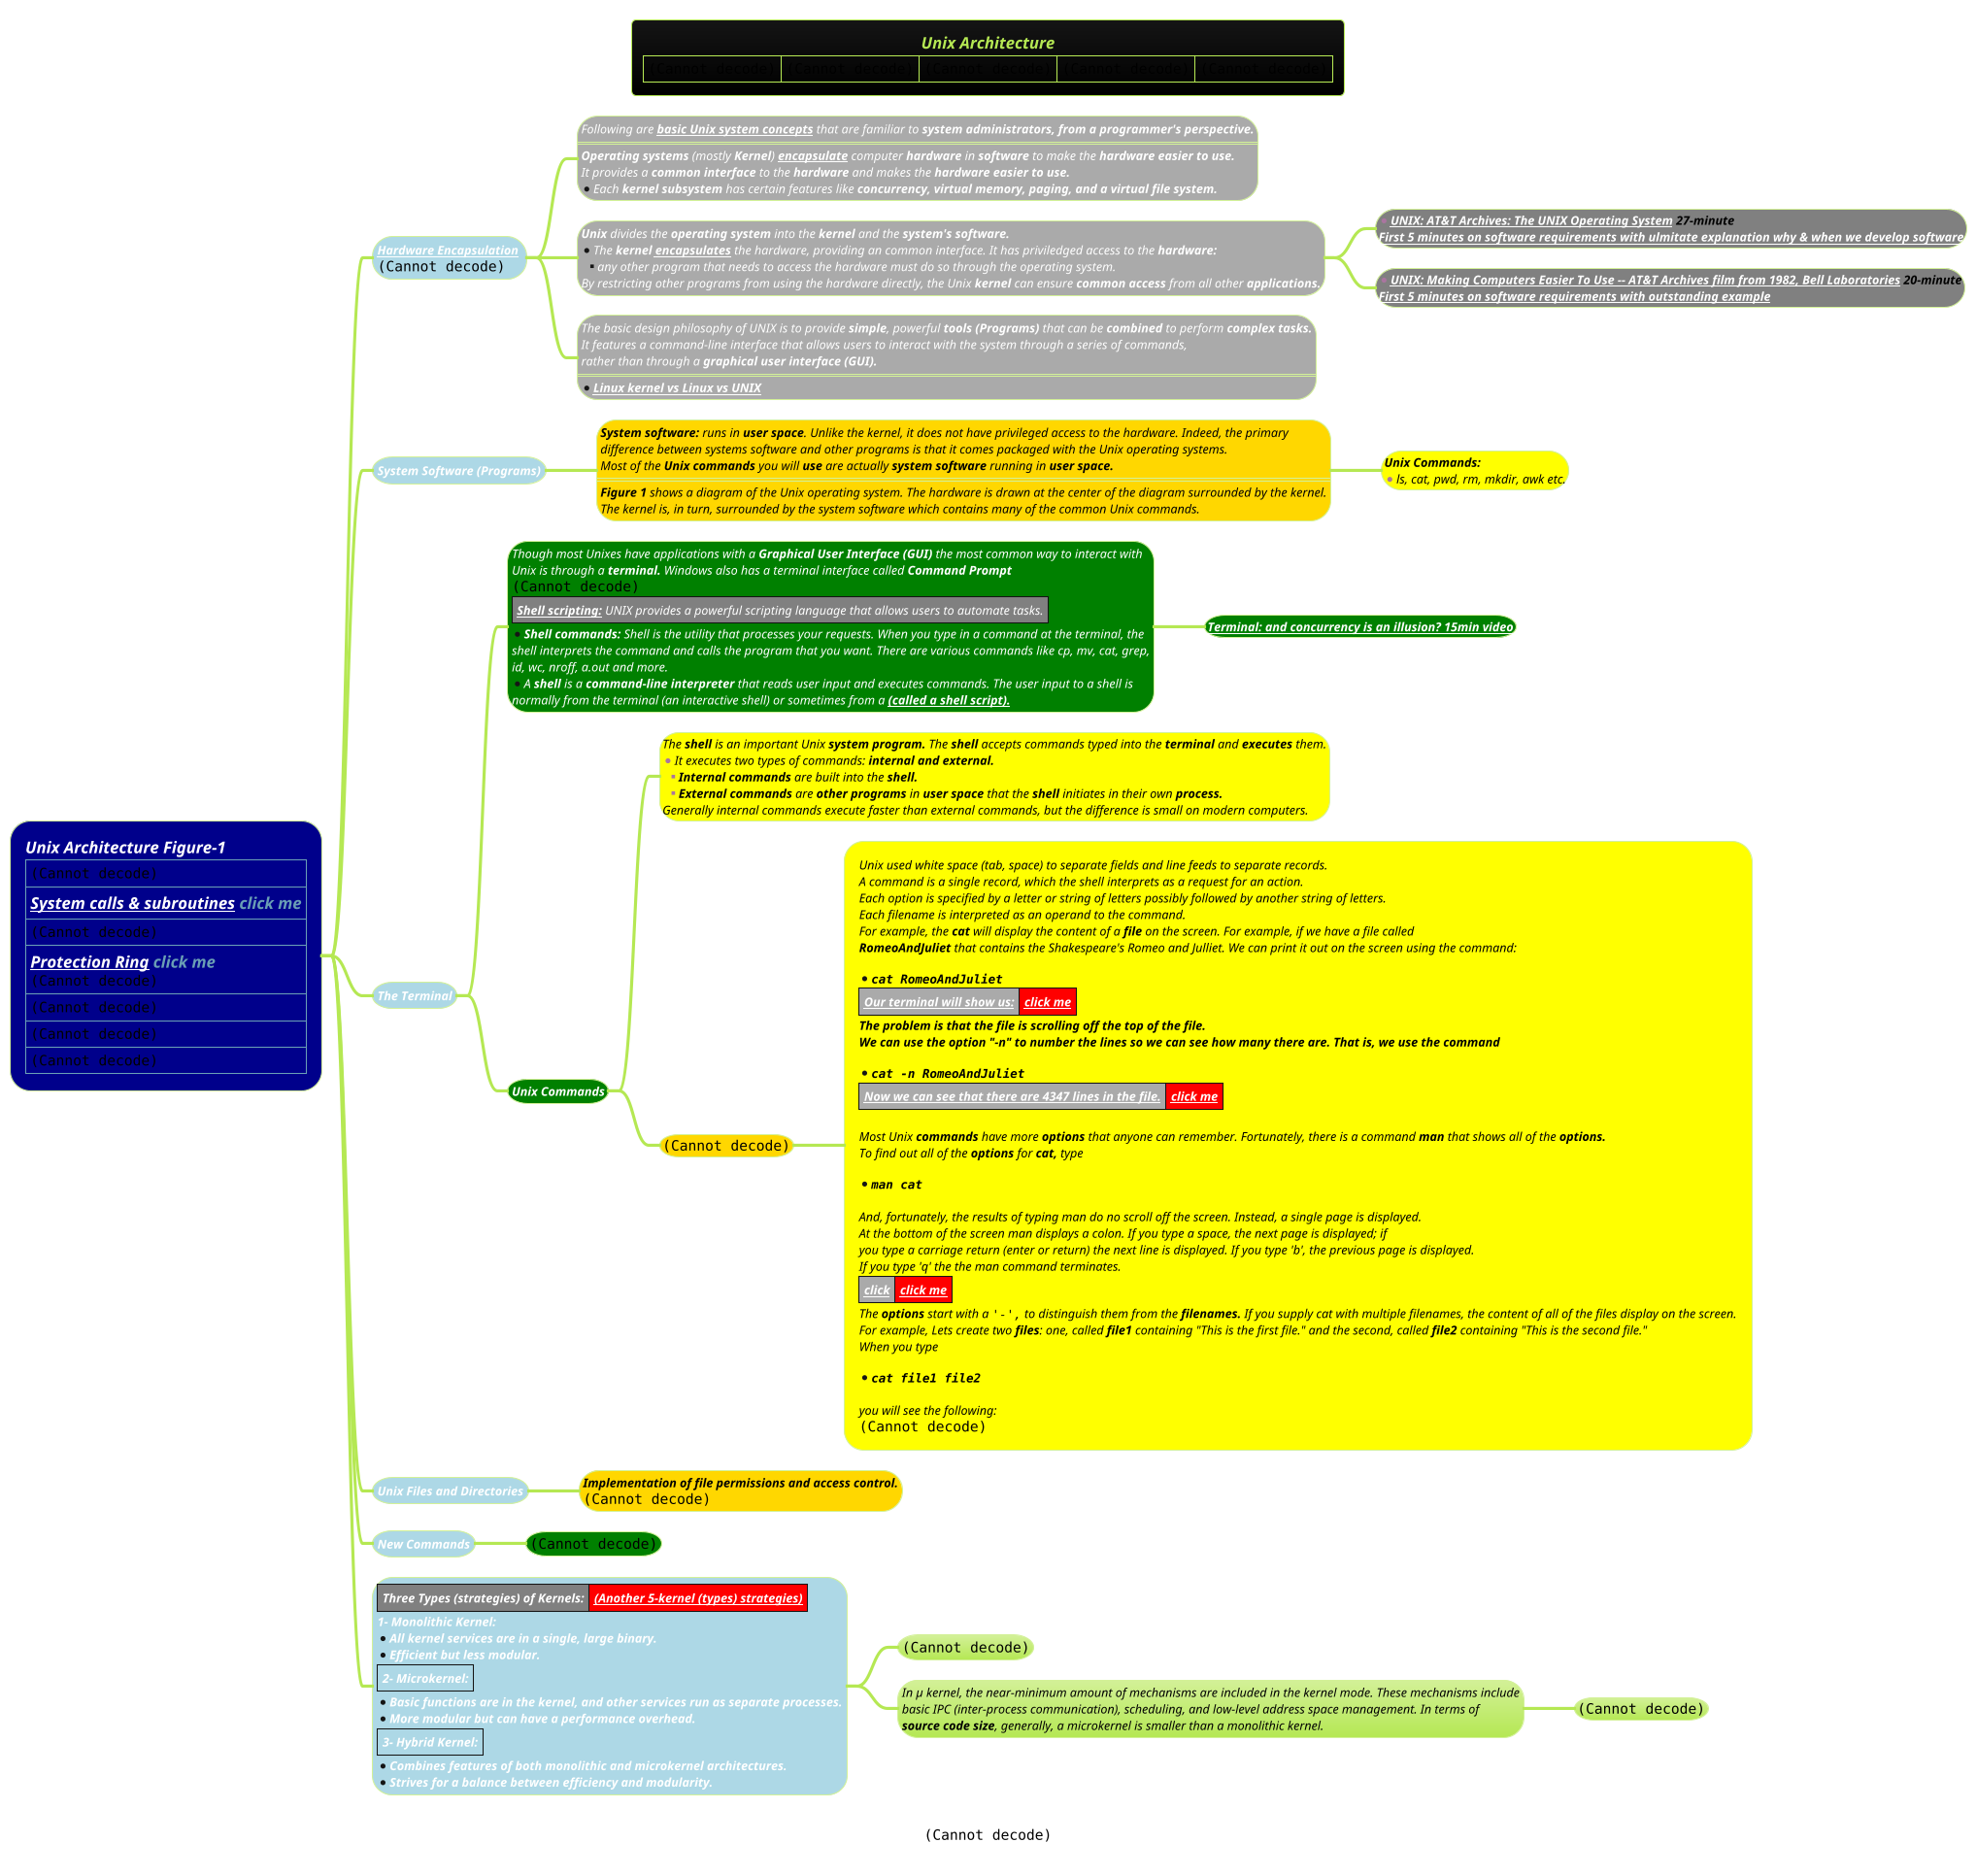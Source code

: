 @startmindmap
title =<i><size:12>Unix Architecture\n|<img:images/img_42.png{scale=.59}>|<img:images/img_18.png{scale=.5}>|<img:images/img_19.png{scale=.88}>|<img:images/img_20.png{scale=.88}>|<img:images/img_29.png{scale=.767}>|
caption <img:images/img_35.png>
!theme hacker

*[#darkblue]:<i><color #white>Unix Architecture Figure-1
|<img:images/img_18.png{scale=.5}>|
|<i>[[docs/books/1-books-backlog/operating-system/images/img_42.png System calls & subroutines]] click me|
|<img:images/img_42.png{scale=.467}>|
|<i>[[https://en.wikipedia.org/wiki/Protection_ring Protection Ring]] click me\n<img:images/img_19.png{scale=.7}>|
|<img:images/img_28.png{scale=.54}>|
|<img:images/img_20.png{scale=.94}>|
|<img:images/img_29.png{scale=.72}>|;

**[#lightblue] <i><color #white><size:12>[[docs/3-programming-languages/Venkat-Subramaniam/images/img_346.png Hardware Encapsulation]] \n<img:images/img_21.png{scale=.5}>
***[#a]:<i><color #white><size:12>Following are **[[docs/books/1-books-backlog/operating-system/images/img_32.png basic Unix system concepts]]** that are familiar to <b>system administrators, from a programmer's perspective.
====
<i><color #white><size:12>**Operating systems** (mostly **Kernel**) **[[docs/3-programming-languages/Venkat-Subramaniam/images/img_346.png encapsulate]]** computer **hardware** in **software** to make the <b>hardware easier to use.
<i><color #white><size:12>It provides a **common interface** to the **hardware** and makes the <b>hardware easier to use.
*<i><color #white><size:12>Each **kernel subsystem** has certain features like <b>concurrency, virtual memory, paging, and a virtual file system.;
***[#a]:<i><color #white><size:12>**Unix** divides the **operating system** into the **kernel** and the <b>system's software.
*<i><color #white><size:12>The **kernel** **[[docs/3-programming-languages/Venkat-Subramaniam/images/img_346.png encapsulates]]** the hardware, providing an common interface. It has priviledged access to the <b>hardware:
**<i><color #white><size:12>any other program that needs to access the hardware must do so through the operating system.
<i><color #white><size:12>By restricting other programs from using the hardware directly, the Unix **kernel** can ensure **common access** from all other <b>applications.;

****[#grey] *<b><i><color #black><size:12>[[https://www.youtube.com/watch?v=tc4ROCJYbm0&ab_channel=AT%26TTechChannel UNIX: AT&T Archives: The UNIX Operating System]] 27-minute \n<b><i><color #white><size:12>[[https://www.youtube.com/watch?v=tc4ROCJYbm0&ab_channel=AT%26TTechChannel First 5 minutes on software requirements with ulmitate explanation why & when we develop software]]
****[#grey] *<b><i><color #black><size:12>[[https://www.youtube.com/watch?v=XvDZLjaCJuw&list=LL&index=3&t=283s&ab_channel=AT%26TTechChannel UNIX: Making Computers Easier To Use -- AT&T Archives film from 1982, Bell Laboratories]] 20-minute \n<b><i><color #black><size:12>[[https://www.youtube.com/watch?v=XvDZLjaCJuw&list=LL&index=3&t=283s&ab_channel=AT%26TTechChannel First 5 minutes on software requirements with outstanding example]]

***[#a]:<i><color #white><size:12>The basic design philosophy of UNIX is to provide **simple**, powerful **tools (Programs)** that can be **combined** to perform <b>complex tasks.
<i><color #white><size:12>It features a command-line interface that allows users to interact with the system through a series of commands,
<i><color #white><size:12>rather than through a <b>graphical user interface (GUI).
====
*<b><i><color #white><size:12>[[docs/books/1-books-backlog/operating-system/images/img_34.png Linux kernel vs Linux vs UNIX]];

**[#lightblue] <i><color #white><size:12>System Software (Programs)
***[#gold]:<i><color #black><size:12>**System software:** runs in **user space**. Unlike the kernel, it does not have privileged access to the hardware. Indeed, the primary
<i><color #black><size:12>difference between systems software and other programs is that it comes packaged with the Unix operating systems.
<i><color #black><size:12>Most of the **Unix commands** you will **use** are actually **system software** running in <b>user space.
====
<i><color #black><size:12>**Figure 1** shows a diagram of the Unix operating system. The hardware is drawn at the center of the diagram surrounded by the kernel.
<i><color #black><size:12>The kernel is, in turn, surrounded by the system software which contains many of the common Unix commands.;

****[#yellow] <i><color #black><size:12>**Unix Commands:** \n*<i><color #black><size:12>ls, cat, pwd, rm, mkdir, awk etc.

**[#lightblue] <i><color #white><size:12>The Terminal
***[#green]:<i><color #white><size:12>Though most Unixes have applications with a **Graphical User Interface (GUI)** the most common way to interact with
<i><color #white><size:12>Unix is through a **terminal.** Windows also has a terminal interface called <b>Command Prompt
<img:images/img_22.png>
|<#grey><i><color #white><size:12>**[[docs/books/1-books-backlog/operating-system/idea.sh Shell scripting:]]** UNIX provides a powerful scripting language that allows users to automate tasks.|
*<i><color #white><size:12>**Shell commands:** Shell is the utility that processes your requests. When you type in a command at the terminal, the
<i><color #white><size:12>shell interprets the command and calls the program that you want. There are various commands like cp, mv, cat, grep,
<i><color #white><size:12>id, wc, nroff, a.out and more.
*<i><color #white><size:12>A **shell** is a **command-line interpreter** that reads user input and executes commands. The user input to a shell is
<i><color #white><size:12>normally from the terminal (an interactive shell) or sometimes from a <b>[[ docs/books/1-books-backlog/operating-system/idea.shfile (called a shell script).]];

****[#green] <i><color #white><size:12><b>[[https://www.youtube.com/watch?v=3X93PnKRNUo&t=2s&ab_channel=CoreDumped Terminal: and concurrency is an illusion? 15min video]]
***[#green] <i><color #white><size:12><b>Unix Commands
****[#yellow]:<i><color #black><size:12>The **shell** is an important Unix **system program.** The **shell** accepts commands typed into the **terminal** and **executes** them.
*<i><color #black><size:12>It executes two types of commands: <b>internal and external.
**<i><color #black><size:12>**Internal commands** are built into the <b>shell.
**<i><color #black><size:12>**External commands** are **other programs** in **user space** that the **shell** initiates in their own <b>process.
<i><color #black><size:12>Generally internal commands execute faster than external commands, but the difference is small on modern computers.;
****[#gold] <img:images/img_23.png{scale=.8}>
*****[#yellow]:<i><color #black><size:12>Unix used white space (tab, space) to separate fields and line feeds to separate records.
<i><color #black><size:12>A command is a single record, which the shell interprets as a request for an action.
<i><color #black><size:12>Each option is specified by a letter or string of letters possibly followed by another string of letters.
<i><color #black><size:12>Each filename is interpreted as an operand to the command.
<i><color #black><size:12>For example, the **cat** will display the content of a **file** on the screen. For example, if we have a file called
<i><color #black><size:12>**RomeoAndJuliet** that contains the Shakespeare's Romeo and Julliet. We can print it out on the screen using the command:

*<b><i><color #black><size:12>""cat RomeoAndJuliet""
|<#a><b><i><color #black><size:12>[[docs/books/1-books-backlog/operating-system/images/img_24.png Our terminal will show us:]]|<#red><b><i><color #black><size:12>[[docs/books/1-books-backlog/operating-system/images/img_24.png click me]]|
<b><i><color #black><size:12>The problem is that the file is scrolling off the top of the file.
<b><i><color #black><size:12>We can use the option "-n" to number the lines so we can see how many there are. That is, we use the command

*<b><i><color #black><size:12>""cat -n RomeoAndJuliet""
|<#a><b><i><color #black><size:12>[[docs/books/1-books-backlog/operating-system/images/img_25.png Now we can see that there are 4347 lines in the file.]]|<#red><b><i><color #black><size:12>[[docs/books/1-books-backlog/operating-system/images/img_25.png click me]]|

<i><color #black><size:12>Most Unix **commands** have more **options** that anyone can remember. Fortunately, there is a command **man** that shows all of the <b>options.
<i><color #black><size:12>To find out all of the **options** for **cat,** type

*<b><i><color #black><size:12>""man cat""

<i><color #black><size:12>And, fortunately, the results of typing man do no scroll off the screen. Instead, a single page is displayed.
<i><color #black><size:12>At the bottom of the screen man displays a colon. If you type a space, the next page is displayed; if
<i><color #black><size:12>you type a carriage return (enter or return) the next line is displayed. If you type 'b', the previous page is displayed.
<i><color #black><size:12>If you type 'q' the the man command terminates.
|<#a><b><i><color #black><size:12>[[docs/books/1-books-backlog/operating-system/images/img_26.png click]]|<#red><b><i><color #black><size:12>[[docs/books/1-books-backlog/operating-system/images/img_26.png click me]]|
<i><color #black><size:12>The **options** start with a ""'-',"" to distinguish them from the **filenames.** If you supply cat with multiple filenames, the content of all of the files display on the screen.
<i><color #black><size:12>For example, Lets create two **files**: one, called **file1** containing "This is the first file." and the second, called **file2** containing "This is the second file."
<i><color #black><size:12>When you type

*<b><i><color #black><size:12>""cat file1 file2""

<i><color #black><size:12>you will see the following:
<img:images/img_27.png>;

**[#lightblue] <i><color #white><size:12>Unix Files and Directories
***[#gold] <i><color #black><b><size:12>Implementation of file permissions and access control.\n<img:images/img_30.png>
**[#lightblue] <i><color #white><size:12>New Commands
***[#green] <i><color #white><size:12><img:images/img_31.png>

**[#lightblue]:|<#grey><i><color #white><size:12>Three Types (strategies) of Kernels:|<#red><i><color #white><size:12>[[docs/books/1-books-backlog/operating-system/images/img_40.png (Another 5-kernel (types) strategies)]]|
<i><color #white><size:12>1- Monolithic Kernel:
*<i><color #white><size:12>All kernel services are in a single, large binary.
*<i><color #white><size:12>Efficient but less modular.
|<i><color #white><size:12>2- Microkernel:|
*<i><color #white><size:12>Basic functions are in the kernel, and other services run as separate processes.
*<i><color #white><size:12>More modular but can have a performance overhead.
|<i><color #white><size:12>3- Hybrid Kernel:|
*<i><color #white><size:12>Combines features of both monolithic and microkernel architectures.
*<i><color #white><size:12>Strives for a balance between efficiency and modularity.;
*** <img:images/img_39.png>
***:<i><color #black><size:12>In µ kernel, the near-minimum amount of mechanisms are included in the kernel mode. These mechanisms include
<i><color #black><size:12>basic IPC (inter-process communication), scheduling, and low-level address space management. In terms of
<i><color #black><size:12>**source code size**, generally, a microkernel is smaller than a monolithic kernel.;
**** <img:images/img_41.png>
@endmindmap
